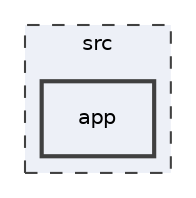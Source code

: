 digraph "src/app"
{
 // LATEX_PDF_SIZE
  edge [fontname="Helvetica",fontsize="10",labelfontname="Helvetica",labelfontsize="10"];
  node [fontname="Helvetica",fontsize="10",shape=record];
  compound=true
  subgraph clusterdir_68267d1309a1af8e8297ef4c3efbcdba {
    graph [ bgcolor="#edf0f7", pencolor="grey25", style="filled,dashed,", label="src", fontname="Helvetica", fontsize="10", URL="dir_68267d1309a1af8e8297ef4c3efbcdba.html"]
  dir_5194e5fea318fda12687127c23f8aba1 [shape=box, label="app", style="filled,bold,", fillcolor="#edf0f7", color="grey25", URL="dir_5194e5fea318fda12687127c23f8aba1.html"];
  }
}

